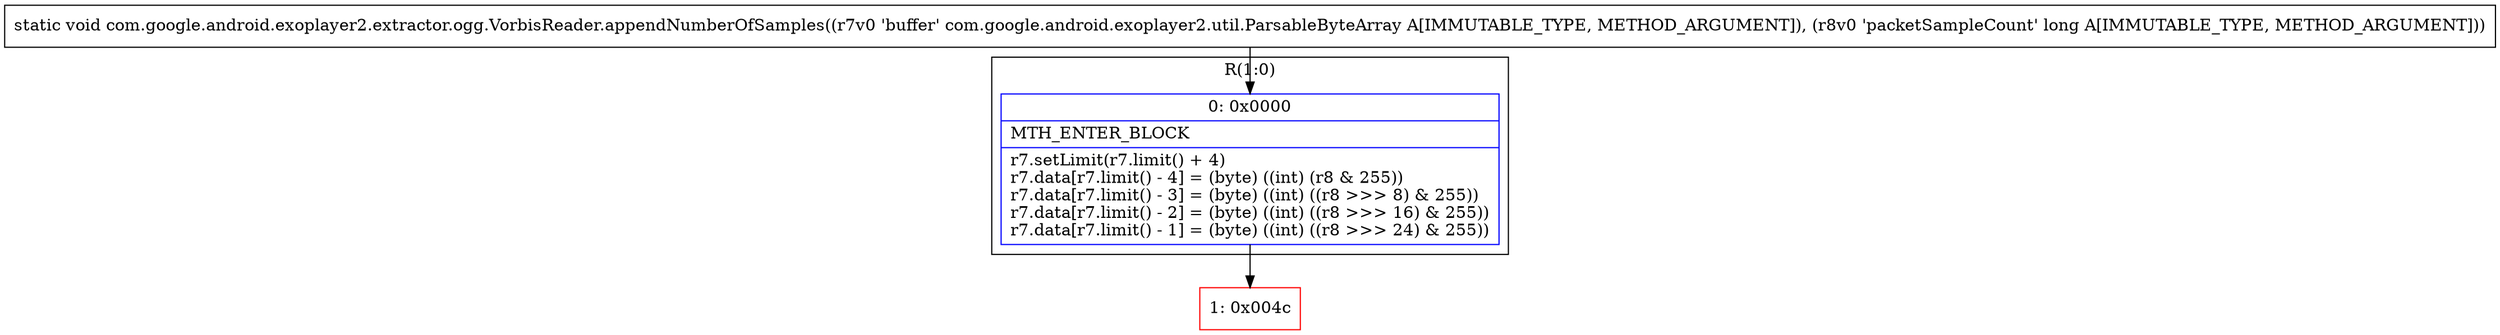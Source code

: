 digraph "CFG forcom.google.android.exoplayer2.extractor.ogg.VorbisReader.appendNumberOfSamples(Lcom\/google\/android\/exoplayer2\/util\/ParsableByteArray;J)V" {
subgraph cluster_Region_1344166362 {
label = "R(1:0)";
node [shape=record,color=blue];
Node_0 [shape=record,label="{0\:\ 0x0000|MTH_ENTER_BLOCK\l|r7.setLimit(r7.limit() + 4)\lr7.data[r7.limit() \- 4] = (byte) ((int) (r8 & 255))\lr7.data[r7.limit() \- 3] = (byte) ((int) ((r8 \>\>\> 8) & 255))\lr7.data[r7.limit() \- 2] = (byte) ((int) ((r8 \>\>\> 16) & 255))\lr7.data[r7.limit() \- 1] = (byte) ((int) ((r8 \>\>\> 24) & 255))\l}"];
}
Node_1 [shape=record,color=red,label="{1\:\ 0x004c}"];
MethodNode[shape=record,label="{static void com.google.android.exoplayer2.extractor.ogg.VorbisReader.appendNumberOfSamples((r7v0 'buffer' com.google.android.exoplayer2.util.ParsableByteArray A[IMMUTABLE_TYPE, METHOD_ARGUMENT]), (r8v0 'packetSampleCount' long A[IMMUTABLE_TYPE, METHOD_ARGUMENT])) }"];
MethodNode -> Node_0;
Node_0 -> Node_1;
}

